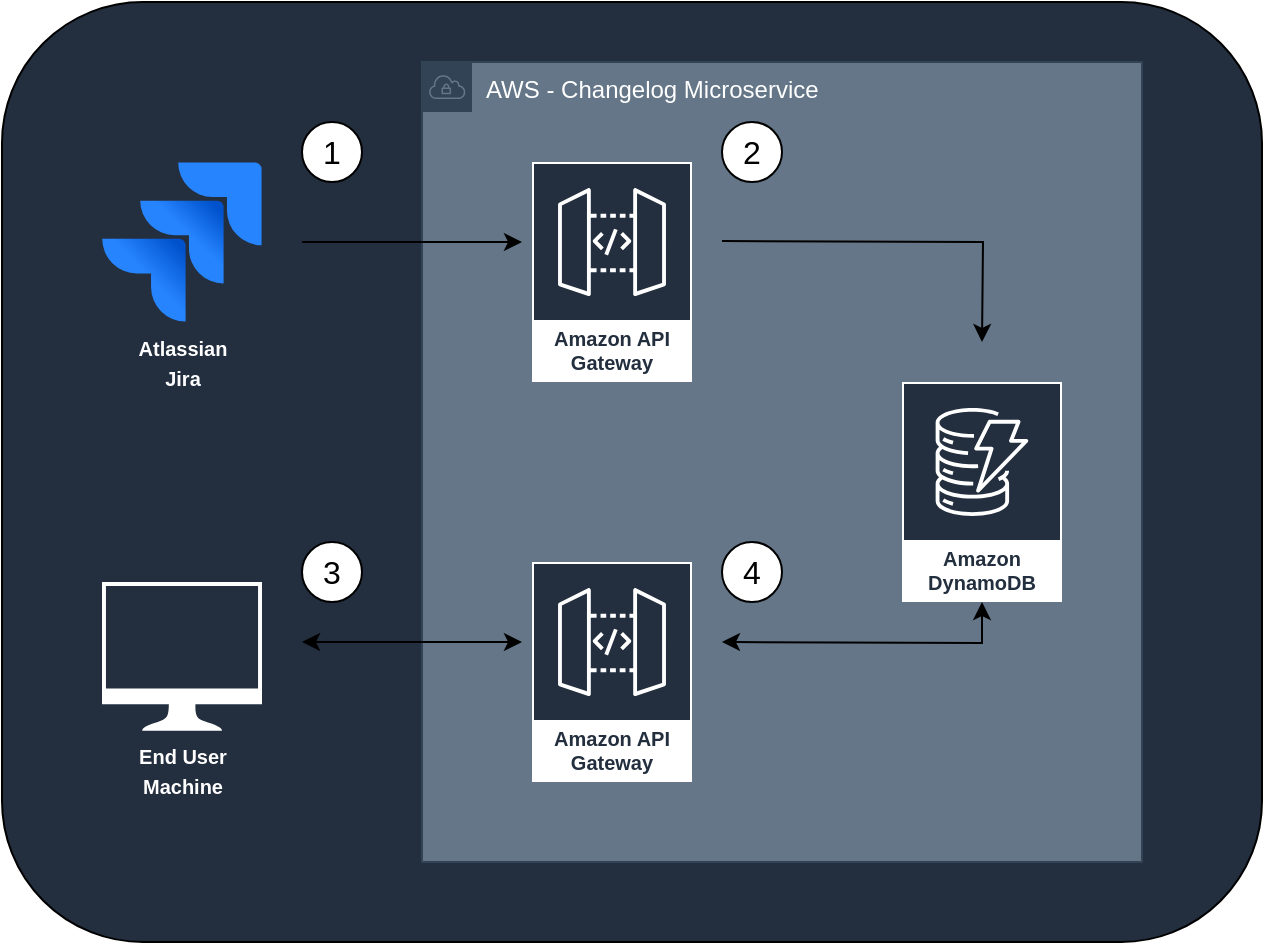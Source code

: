 <mxfile version="13.6.2" type="device"><diagram id="6nCTPCr_1UUQJ0e3wDhz" name="Page-1"><mxGraphModel dx="1422" dy="762" grid="1" gridSize="10" guides="1" tooltips="1" connect="1" arrows="1" fold="1" page="1" pageScale="1" pageWidth="850" pageHeight="1100" math="0" shadow="0"><root><mxCell id="0"/><mxCell id="1" parent="0"/><mxCell id="5On2AHZZmOaovWG_HeZL-21" value="" style="rounded=1;whiteSpace=wrap;html=1;fillColor=#232F3E;" vertex="1" parent="1"><mxGeometry x="80" y="40" width="630" height="470" as="geometry"/></mxCell><mxCell id="5On2AHZZmOaovWG_HeZL-17" value="AWS - Changelog Microservice" style="outlineConnect=0;html=1;whiteSpace=wrap;fontSize=12;fontStyle=0;shape=mxgraph.aws4.group;grIcon=mxgraph.aws4.group_vpc;strokeColor=#314354;fillColor=#647687;verticalAlign=top;align=left;spacingLeft=30;dashed=0;fontColor=#ffffff;" vertex="1" parent="1"><mxGeometry x="290" y="70" width="360" height="400" as="geometry"/></mxCell><mxCell id="5On2AHZZmOaovWG_HeZL-5" style="edgeStyle=orthogonalEdgeStyle;rounded=0;orthogonalLoop=1;jettySize=auto;html=1;" edge="1" parent="1"><mxGeometry relative="1" as="geometry"><mxPoint x="230" y="160" as="sourcePoint"/><mxPoint x="340" y="160" as="targetPoint"/></mxGeometry></mxCell><mxCell id="5On2AHZZmOaovWG_HeZL-1" value="" style="image;image=img/lib/atlassian/Jira_Logo.svg;aspect=fixed;" vertex="1" parent="1"><mxGeometry x="130" y="120" width="80" height="80" as="geometry"/></mxCell><mxCell id="5On2AHZZmOaovWG_HeZL-6" style="edgeStyle=orthogonalEdgeStyle;rounded=0;orthogonalLoop=1;jettySize=auto;html=1;startArrow=classic;startFill=1;" edge="1" parent="1" target="5On2AHZZmOaovWG_HeZL-4"><mxGeometry relative="1" as="geometry"><mxPoint x="440" y="360" as="sourcePoint"/><mxPoint x="510" y="360" as="targetPoint"/></mxGeometry></mxCell><mxCell id="5On2AHZZmOaovWG_HeZL-3" value="Amazon API Gateway" style="outlineConnect=0;fontColor=#232F3E;gradientColor=none;strokeColor=#ffffff;fillColor=#232F3E;dashed=0;verticalLabelPosition=middle;verticalAlign=bottom;align=center;html=1;whiteSpace=wrap;fontSize=10;fontStyle=1;spacing=3;shape=mxgraph.aws4.productIcon;prIcon=mxgraph.aws4.api_gateway;" vertex="1" parent="1"><mxGeometry x="345" y="120" width="80" height="110" as="geometry"/></mxCell><mxCell id="5On2AHZZmOaovWG_HeZL-4" value="Amazon DynamoDB" style="outlineConnect=0;fontColor=#232F3E;gradientColor=none;strokeColor=#ffffff;fillColor=#232F3E;dashed=0;verticalLabelPosition=middle;verticalAlign=bottom;align=center;html=1;whiteSpace=wrap;fontSize=10;fontStyle=1;spacing=3;shape=mxgraph.aws4.productIcon;prIcon=mxgraph.aws4.dynamodb;" vertex="1" parent="1"><mxGeometry x="530" y="230" width="80" height="110" as="geometry"/></mxCell><mxCell id="5On2AHZZmOaovWG_HeZL-7" value="&lt;b style=&quot;font-size: 10px&quot;&gt;&lt;font color=&quot;#ffffff&quot;&gt;Atlassian&lt;br&gt;Jira&lt;/font&gt;&lt;/b&gt;" style="text;html=1;align=center;verticalAlign=middle;resizable=0;points=[];autosize=1;" vertex="1" parent="1"><mxGeometry x="140" y="200" width="60" height="40" as="geometry"/></mxCell><mxCell id="5On2AHZZmOaovWG_HeZL-8" value="&lt;font style=&quot;font-size: 16px&quot;&gt;1&lt;/font&gt;" style="ellipse;whiteSpace=wrap;html=1;aspect=fixed;" vertex="1" parent="1"><mxGeometry x="230" y="100" width="30" height="30" as="geometry"/></mxCell><mxCell id="5On2AHZZmOaovWG_HeZL-9" value="&lt;font style=&quot;font-size: 16px&quot;&gt;2&lt;/font&gt;" style="ellipse;whiteSpace=wrap;html=1;aspect=fixed;" vertex="1" parent="1"><mxGeometry x="440" y="100" width="30" height="30" as="geometry"/></mxCell><mxCell id="5On2AHZZmOaovWG_HeZL-11" value="Amazon API Gateway" style="outlineConnect=0;fontColor=#232F3E;gradientColor=none;strokeColor=#ffffff;fillColor=#232F3E;dashed=0;verticalLabelPosition=middle;verticalAlign=bottom;align=center;html=1;whiteSpace=wrap;fontSize=10;fontStyle=1;spacing=3;shape=mxgraph.aws4.productIcon;prIcon=mxgraph.aws4.api_gateway;" vertex="1" parent="1"><mxGeometry x="345" y="320" width="80" height="110" as="geometry"/></mxCell><mxCell id="5On2AHZZmOaovWG_HeZL-15" style="edgeStyle=orthogonalEdgeStyle;rounded=0;orthogonalLoop=1;jettySize=auto;html=1;startArrow=classic;startFill=1;" edge="1" parent="1"><mxGeometry relative="1" as="geometry"><mxPoint x="230" y="360" as="sourcePoint"/><mxPoint x="340" y="360" as="targetPoint"/></mxGeometry></mxCell><mxCell id="5On2AHZZmOaovWG_HeZL-16" style="edgeStyle=orthogonalEdgeStyle;rounded=0;orthogonalLoop=1;jettySize=auto;html=1;" edge="1" parent="1"><mxGeometry relative="1" as="geometry"><mxPoint x="440" y="159.5" as="sourcePoint"/><mxPoint x="570" y="210" as="targetPoint"/></mxGeometry></mxCell><mxCell id="5On2AHZZmOaovWG_HeZL-18" value="&lt;font style=&quot;font-size: 16px&quot;&gt;3&lt;/font&gt;" style="ellipse;whiteSpace=wrap;html=1;aspect=fixed;" vertex="1" parent="1"><mxGeometry x="230" y="310" width="30" height="30" as="geometry"/></mxCell><mxCell id="5On2AHZZmOaovWG_HeZL-19" value="&lt;font style=&quot;font-size: 16px&quot;&gt;4&lt;/font&gt;" style="ellipse;whiteSpace=wrap;html=1;aspect=fixed;" vertex="1" parent="1"><mxGeometry x="440" y="310" width="30" height="30" as="geometry"/></mxCell><mxCell id="5On2AHZZmOaovWG_HeZL-20" value="&lt;font style=&quot;font-size: 10px&quot; color=&quot;#ffffff&quot;&gt;&lt;b&gt;End User&lt;br&gt;Machine&lt;/b&gt;&lt;/font&gt;" style="text;html=1;align=center;verticalAlign=middle;resizable=0;points=[];autosize=1;" vertex="1" parent="1"><mxGeometry x="140" y="404.4" width="60" height="40" as="geometry"/></mxCell><mxCell id="5On2AHZZmOaovWG_HeZL-23" value="" style="pointerEvents=1;shadow=0;dashed=0;html=1;strokeColor=none;aspect=fixed;labelPosition=center;verticalLabelPosition=bottom;verticalAlign=top;align=center;outlineConnect=0;shape=mxgraph.vvd.monitor;fillColor=#FFFFFF;" vertex="1" parent="1"><mxGeometry x="130" y="330" width="80" height="74.4" as="geometry"/></mxCell></root></mxGraphModel></diagram></mxfile>